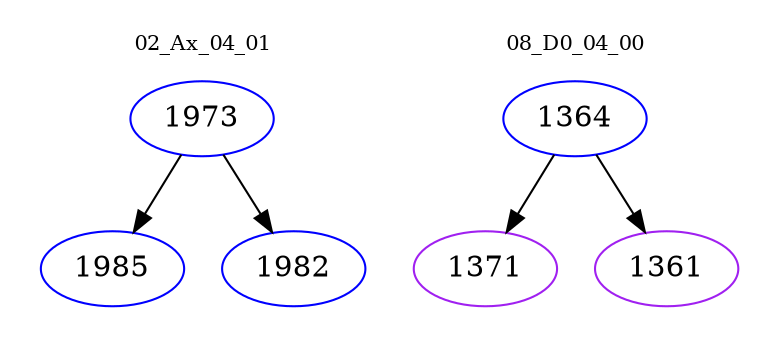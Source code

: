 digraph{
subgraph cluster_0 {
color = white
label = "02_Ax_04_01";
fontsize=10;
T0_1973 [label="1973", color="blue"]
T0_1973 -> T0_1985 [color="black"]
T0_1985 [label="1985", color="blue"]
T0_1973 -> T0_1982 [color="black"]
T0_1982 [label="1982", color="blue"]
}
subgraph cluster_1 {
color = white
label = "08_D0_04_00";
fontsize=10;
T1_1364 [label="1364", color="blue"]
T1_1364 -> T1_1371 [color="black"]
T1_1371 [label="1371", color="purple"]
T1_1364 -> T1_1361 [color="black"]
T1_1361 [label="1361", color="purple"]
}
}
